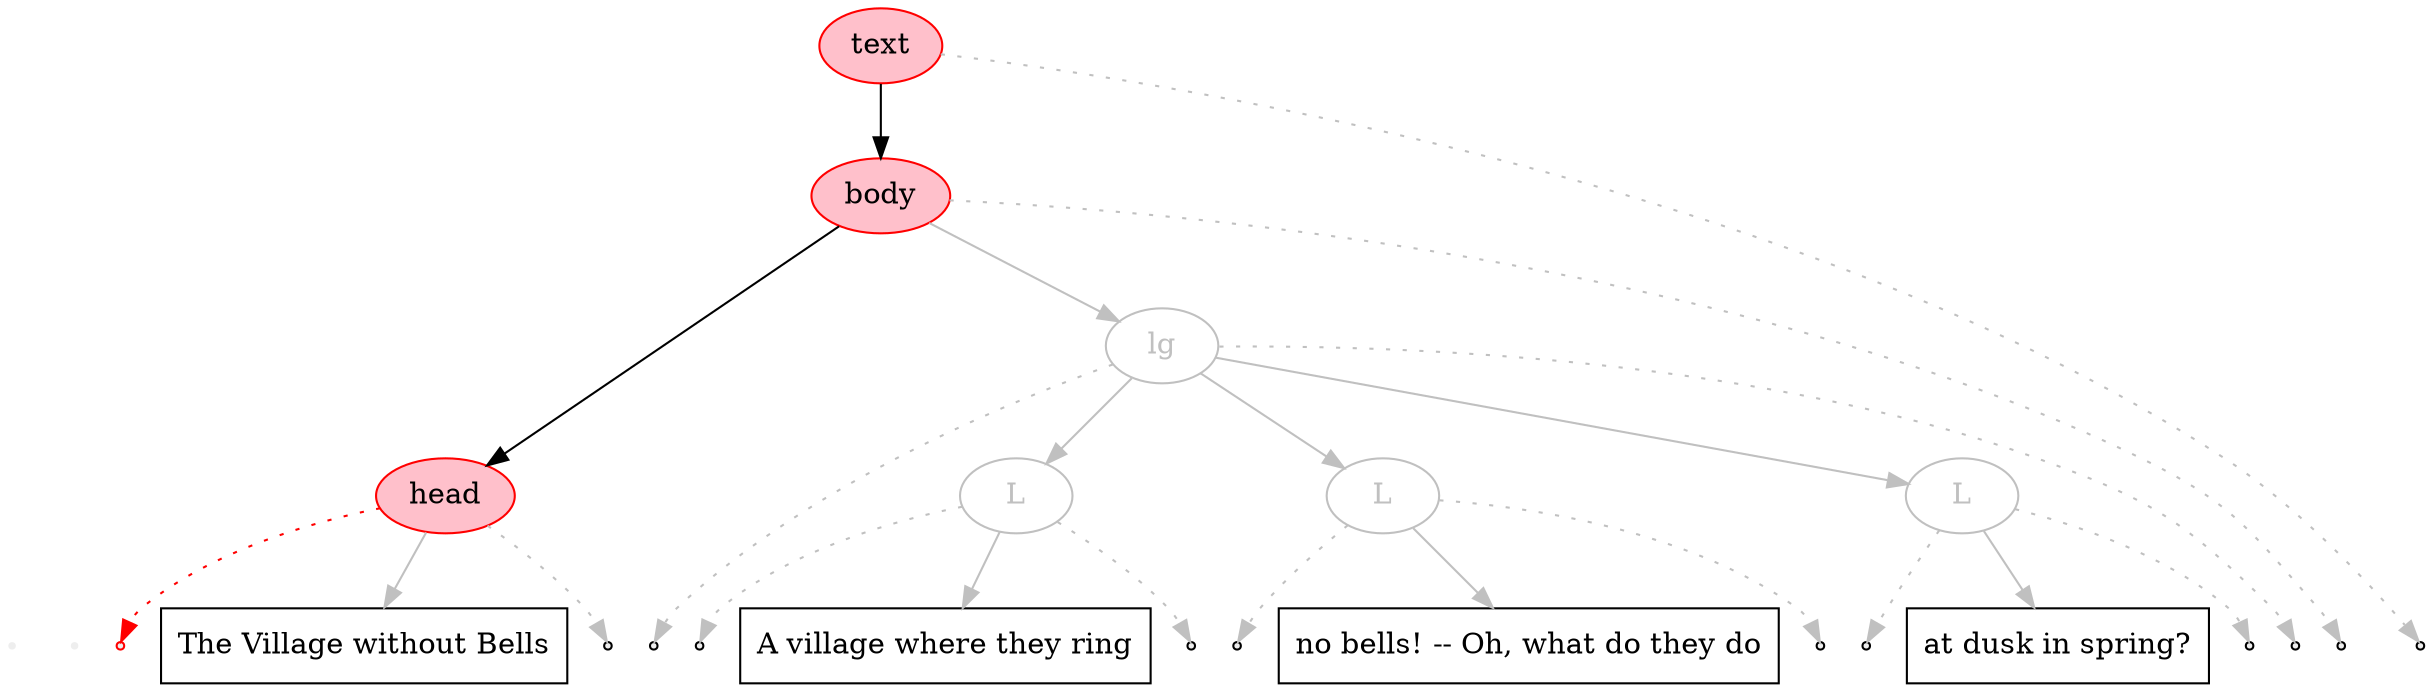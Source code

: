 digraph {
  node [shape=rectangle, ordering=out];
  edge [color=gray];
  
  subgraph {
  rank = same;
  node [color=black, shape=point, style=filled, fillcolor="#EEEEEE"];
  starttext [label="t\n(", color=transparent, style=invisible];
  startbody [label="b\n(", color=transparent];
  starthead [label="h\n(", color=red];
  endhead [label="h\n)"];
  startlg [label="lg\n("];
  startl1 [label="l\n("];
  endl1 [label="l\n)"];
  startl2 [label="l\n("];
  endl2 [label="l\n)"];
  startl3 [label="l\n("];
  endl3 [label="l\n)"];
  endlg [label="lg\n)"];
  endbody [label="b\n)"];
  endtext [label="t\nend"];

  node [color=black, shape=box, style=solid];
  // shape=plaintext makes them disappear too much
  
  pcd0 [label="The Village without Bells"];
  pcd1 [label="A village where they ring"];
  pcd2 [label="no bells! -- Oh, what do they do"];
  pcd3 [label="at dusk in spring?"]
   }

  node [shape=oval, color=gray, fontcolor=gray];
  text [color=red, fontcolor=black, style=filled, fillcolor=pink];
  body [color=red, fontcolor=black, style=filled, fillcolor=pink];
  head [color=red, fontcolor=black, style=filled, fillcolor=pink];
  lg;
  l1 [label="L"];
  l2 [label="L"];
  l3 [label="L"];
  text -> starttext [style=invisible, color=red, arrowhead=none];
  text -> body [color=black];
  text -> endtext [style=dotted];
  
  body -> startbody [style=invisible, color=red, arrowhead=none];
  body -> head [color=black];
  body -> lg;
  body -> endbody [style=dotted];

  head -> starthead [style=dotted, color=red];
  head -> pcd0;
  head -> endhead [style=dotted];
  

  lg -> startlg [style=dotted];
  lg -> { l1 l2 l3 };
  lg -> endlg [style=dotted];


  l1 -> startl1 [style=dotted];
  l1 -> pcd1;
  l1 -> endl1 [style=dotted];
  

  l2 -> startl2 [style=dotted];
  l2 -> pcd2;
  l2 -> endl2 [style=dotted];
  

  l3 -> startl3 [style=dotted];
  l3 -> pcd3;
  l3 -> endl3 [style=dotted];
  
  
}